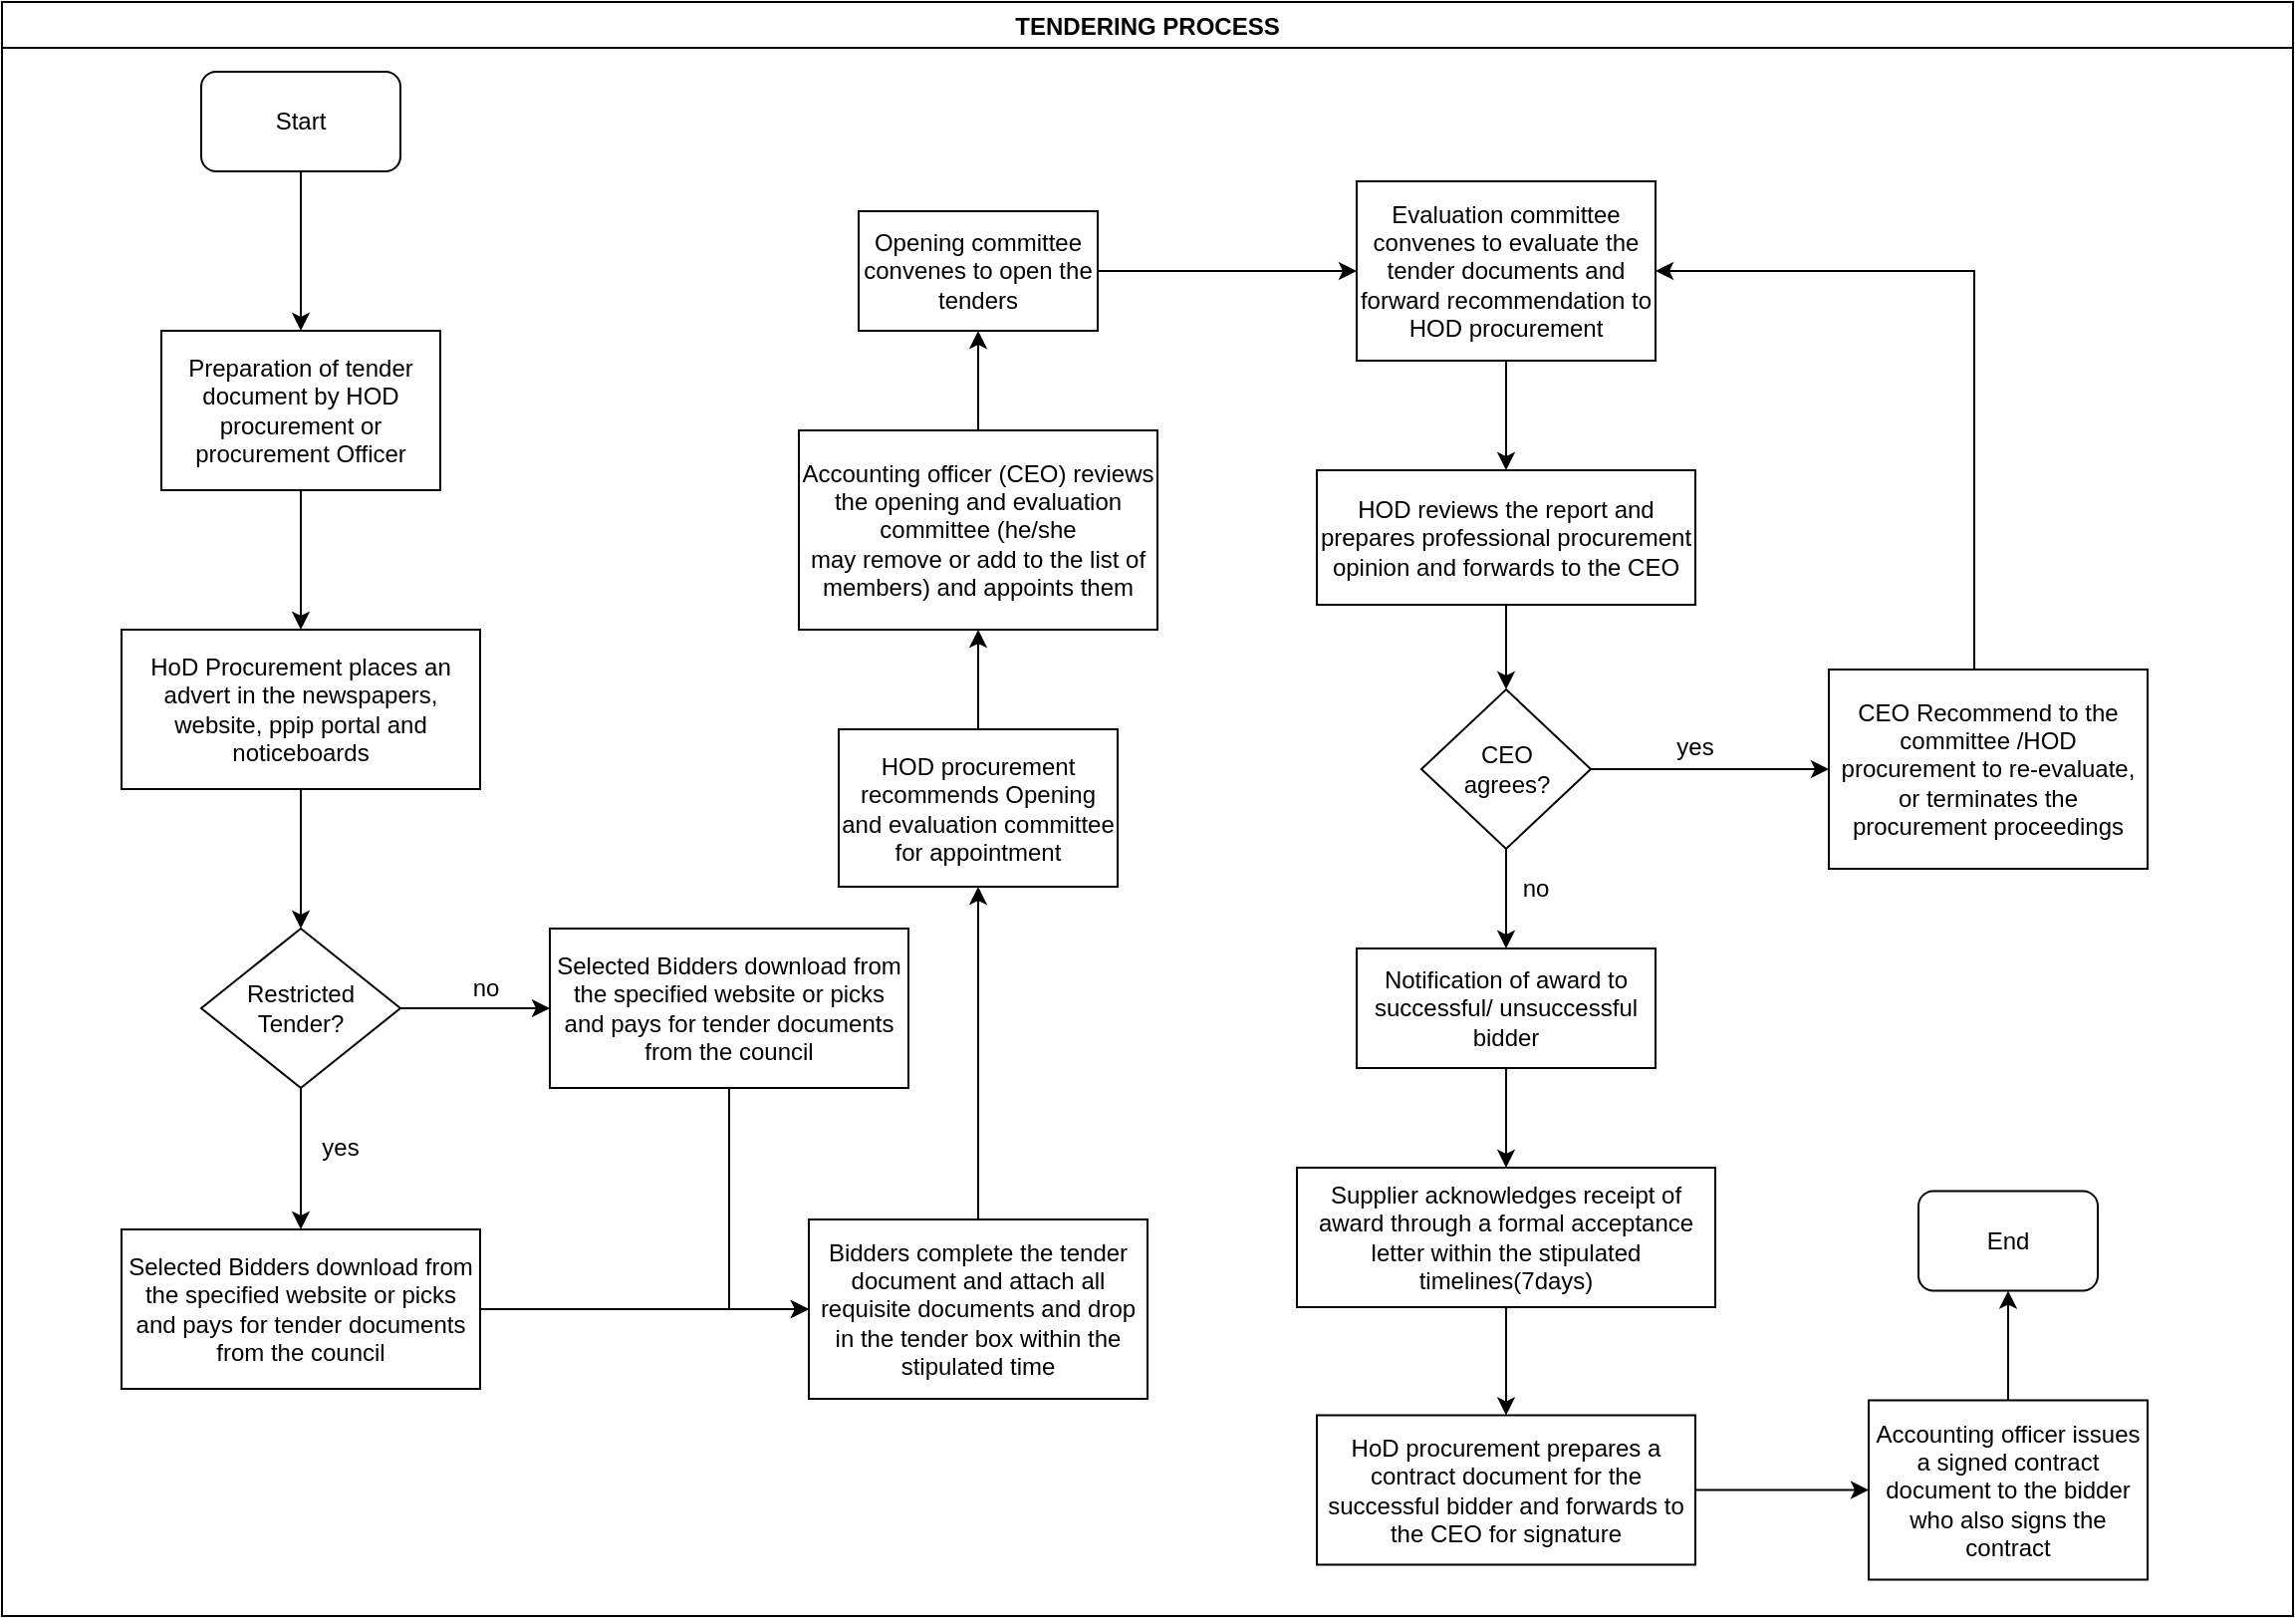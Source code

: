 <mxfile version="14.0.0" type="github">
  <diagram id="p7EpNIWao3hXpbfT4_oQ" name="Page-1">
    <mxGraphModel dx="1038" dy="547" grid="1" gridSize="10" guides="1" tooltips="1" connect="1" arrows="1" fold="1" page="1" pageScale="1" pageWidth="1169" pageHeight="827" math="0" shadow="0">
      <root>
        <mxCell id="0" />
        <mxCell id="1" parent="0" />
        <mxCell id="5i2XxdddxOiisHzQCfqY-1" value="TENDERING PROCESS" style="swimlane;" vertex="1" parent="1">
          <mxGeometry x="10" y="10" width="1150" height="810" as="geometry" />
        </mxCell>
        <mxCell id="5i2XxdddxOiisHzQCfqY-2" value="Start" style="rounded=1;whiteSpace=wrap;html=1;" vertex="1" parent="5i2XxdddxOiisHzQCfqY-1">
          <mxGeometry x="100" y="35" width="100" height="50" as="geometry" />
        </mxCell>
        <mxCell id="5i2XxdddxOiisHzQCfqY-3" value="Preparation of tender document by HOD procurement or procurement Officer" style="rounded=0;whiteSpace=wrap;html=1;" vertex="1" parent="5i2XxdddxOiisHzQCfqY-1">
          <mxGeometry x="80" y="165" width="140" height="80" as="geometry" />
        </mxCell>
        <mxCell id="5i2XxdddxOiisHzQCfqY-4" value="" style="edgeStyle=orthogonalEdgeStyle;rounded=0;orthogonalLoop=1;jettySize=auto;html=1;entryX=0.5;entryY=0;entryDx=0;entryDy=0;" edge="1" parent="5i2XxdddxOiisHzQCfqY-1" source="5i2XxdddxOiisHzQCfqY-2" target="5i2XxdddxOiisHzQCfqY-3">
          <mxGeometry relative="1" as="geometry">
            <mxPoint x="150" y="160" as="targetPoint" />
          </mxGeometry>
        </mxCell>
        <mxCell id="5i2XxdddxOiisHzQCfqY-5" value="Restricted Tender?" style="rhombus;whiteSpace=wrap;html=1;" vertex="1" parent="5i2XxdddxOiisHzQCfqY-1">
          <mxGeometry x="100" y="465" width="100" height="80" as="geometry" />
        </mxCell>
        <mxCell id="5i2XxdddxOiisHzQCfqY-6" value="Selected Bidders download from the specified website or picks and pays for tender documents from the council" style="whiteSpace=wrap;html=1;rounded=0;" vertex="1" parent="5i2XxdddxOiisHzQCfqY-1">
          <mxGeometry x="60" y="616" width="180" height="80" as="geometry" />
        </mxCell>
        <mxCell id="5i2XxdddxOiisHzQCfqY-7" value="" style="edgeStyle=orthogonalEdgeStyle;rounded=0;orthogonalLoop=1;jettySize=auto;html=1;entryX=0.5;entryY=0;entryDx=0;entryDy=0;" edge="1" parent="5i2XxdddxOiisHzQCfqY-1" source="5i2XxdddxOiisHzQCfqY-5" target="5i2XxdddxOiisHzQCfqY-6">
          <mxGeometry relative="1" as="geometry">
            <mxPoint x="150" y="635" as="targetPoint" />
          </mxGeometry>
        </mxCell>
        <mxCell id="5i2XxdddxOiisHzQCfqY-8" value="yes" style="text;html=1;strokeColor=none;fillColor=none;align=center;verticalAlign=middle;whiteSpace=wrap;rounded=0;" vertex="1" parent="5i2XxdddxOiisHzQCfqY-1">
          <mxGeometry x="150" y="565" width="40" height="20" as="geometry" />
        </mxCell>
        <mxCell id="5i2XxdddxOiisHzQCfqY-9" value="Selected Bidders download from the specified website or picks and pays for tender documents from the council" style="whiteSpace=wrap;html=1;rounded=0;" vertex="1" parent="5i2XxdddxOiisHzQCfqY-1">
          <mxGeometry x="275" y="465" width="180" height="80" as="geometry" />
        </mxCell>
        <mxCell id="5i2XxdddxOiisHzQCfqY-10" value="" style="edgeStyle=orthogonalEdgeStyle;rounded=0;orthogonalLoop=1;jettySize=auto;html=1;entryX=0;entryY=0.5;entryDx=0;entryDy=0;" edge="1" parent="5i2XxdddxOiisHzQCfqY-1" source="5i2XxdddxOiisHzQCfqY-5" target="5i2XxdddxOiisHzQCfqY-9">
          <mxGeometry relative="1" as="geometry">
            <mxPoint x="270" y="505" as="targetPoint" />
          </mxGeometry>
        </mxCell>
        <mxCell id="5i2XxdddxOiisHzQCfqY-11" value="Bidders complete the tender document and attach all requisite documents and drop in the tender box within the stipulated time" style="whiteSpace=wrap;html=1;rounded=0;" vertex="1" parent="5i2XxdddxOiisHzQCfqY-1">
          <mxGeometry x="405" y="611" width="170" height="90" as="geometry" />
        </mxCell>
        <mxCell id="5i2XxdddxOiisHzQCfqY-12" value="" style="edgeStyle=orthogonalEdgeStyle;rounded=0;orthogonalLoop=1;jettySize=auto;html=1;" edge="1" parent="5i2XxdddxOiisHzQCfqY-1" source="5i2XxdddxOiisHzQCfqY-6" target="5i2XxdddxOiisHzQCfqY-11">
          <mxGeometry relative="1" as="geometry" />
        </mxCell>
        <mxCell id="5i2XxdddxOiisHzQCfqY-13" value="" style="edgeStyle=orthogonalEdgeStyle;rounded=0;orthogonalLoop=1;jettySize=auto;html=1;exitX=0.5;exitY=1;exitDx=0;exitDy=0;entryX=0;entryY=0.5;entryDx=0;entryDy=0;" edge="1" parent="5i2XxdddxOiisHzQCfqY-1" source="5i2XxdddxOiisHzQCfqY-9" target="5i2XxdddxOiisHzQCfqY-11">
          <mxGeometry relative="1" as="geometry" />
        </mxCell>
        <mxCell id="5i2XxdddxOiisHzQCfqY-14" value="HOD procurement recommends Opening and evaluation committee for appointment" style="whiteSpace=wrap;html=1;rounded=0;" vertex="1" parent="5i2XxdddxOiisHzQCfqY-1">
          <mxGeometry x="420" y="365" width="140" height="79" as="geometry" />
        </mxCell>
        <mxCell id="5i2XxdddxOiisHzQCfqY-15" value="" style="edgeStyle=orthogonalEdgeStyle;rounded=0;orthogonalLoop=1;jettySize=auto;html=1;" edge="1" parent="5i2XxdddxOiisHzQCfqY-1" source="5i2XxdddxOiisHzQCfqY-11" target="5i2XxdddxOiisHzQCfqY-14">
          <mxGeometry relative="1" as="geometry" />
        </mxCell>
        <mxCell id="5i2XxdddxOiisHzQCfqY-16" value="Opening committee convenes to open the tenders" style="whiteSpace=wrap;html=1;rounded=0;" vertex="1" parent="5i2XxdddxOiisHzQCfqY-1">
          <mxGeometry x="430" y="105" width="120" height="60" as="geometry" />
        </mxCell>
        <mxCell id="5i2XxdddxOiisHzQCfqY-17" value="Evaluation committee convenes to evaluate the tender documents and forward recommendation to HOD procurement" style="whiteSpace=wrap;html=1;rounded=0;" vertex="1" parent="5i2XxdddxOiisHzQCfqY-1">
          <mxGeometry x="680" y="90" width="150" height="90" as="geometry" />
        </mxCell>
        <mxCell id="5i2XxdddxOiisHzQCfqY-18" value="" style="edgeStyle=orthogonalEdgeStyle;rounded=0;orthogonalLoop=1;jettySize=auto;html=1;" edge="1" parent="5i2XxdddxOiisHzQCfqY-1" source="5i2XxdddxOiisHzQCfqY-16" target="5i2XxdddxOiisHzQCfqY-17">
          <mxGeometry relative="1" as="geometry" />
        </mxCell>
        <mxCell id="5i2XxdddxOiisHzQCfqY-19" value="HOD reviews the report and prepares professional procurement opinion and forwards to the CEO" style="whiteSpace=wrap;html=1;rounded=0;" vertex="1" parent="5i2XxdddxOiisHzQCfqY-1">
          <mxGeometry x="660" y="235" width="190" height="67.5" as="geometry" />
        </mxCell>
        <mxCell id="5i2XxdddxOiisHzQCfqY-20" value="" style="edgeStyle=orthogonalEdgeStyle;rounded=0;orthogonalLoop=1;jettySize=auto;html=1;entryX=0.5;entryY=0;entryDx=0;entryDy=0;" edge="1" parent="5i2XxdddxOiisHzQCfqY-1" source="5i2XxdddxOiisHzQCfqY-17" target="5i2XxdddxOiisHzQCfqY-19">
          <mxGeometry relative="1" as="geometry">
            <mxPoint x="755" y="275" as="targetPoint" />
          </mxGeometry>
        </mxCell>
        <mxCell id="5i2XxdddxOiisHzQCfqY-21" value="&lt;div&gt;CEO &lt;br&gt;&lt;/div&gt;&lt;div&gt;agrees?&lt;/div&gt;" style="rhombus;whiteSpace=wrap;html=1;rounded=0;" vertex="1" parent="5i2XxdddxOiisHzQCfqY-1">
          <mxGeometry x="712.5" y="345" width="85" height="80" as="geometry" />
        </mxCell>
        <mxCell id="5i2XxdddxOiisHzQCfqY-22" value="" style="edgeStyle=orthogonalEdgeStyle;rounded=0;orthogonalLoop=1;jettySize=auto;html=1;" edge="1" parent="5i2XxdddxOiisHzQCfqY-1" source="5i2XxdddxOiisHzQCfqY-19" target="5i2XxdddxOiisHzQCfqY-21">
          <mxGeometry relative="1" as="geometry" />
        </mxCell>
        <mxCell id="5i2XxdddxOiisHzQCfqY-23" value="" style="edgeStyle=orthogonalEdgeStyle;rounded=0;orthogonalLoop=1;jettySize=auto;html=1;entryX=0.5;entryY=0;entryDx=0;entryDy=0;" edge="1" parent="5i2XxdddxOiisHzQCfqY-1" source="5i2XxdddxOiisHzQCfqY-21" target="5i2XxdddxOiisHzQCfqY-24">
          <mxGeometry relative="1" as="geometry">
            <mxPoint x="755" y="495" as="targetPoint" />
          </mxGeometry>
        </mxCell>
        <mxCell id="5i2XxdddxOiisHzQCfqY-24" value="Notification of award to successful/ unsuccessful bidder" style="whiteSpace=wrap;html=1;rounded=0;" vertex="1" parent="5i2XxdddxOiisHzQCfqY-1">
          <mxGeometry x="680" y="475" width="150" height="60" as="geometry" />
        </mxCell>
        <mxCell id="5i2XxdddxOiisHzQCfqY-25" value="Supplier acknowledges receipt of award through a formal acceptance letter within the stipulated timelines(7days)" style="whiteSpace=wrap;html=1;rounded=0;" vertex="1" parent="5i2XxdddxOiisHzQCfqY-1">
          <mxGeometry x="650" y="585" width="210" height="70" as="geometry" />
        </mxCell>
        <mxCell id="5i2XxdddxOiisHzQCfqY-26" value="" style="edgeStyle=orthogonalEdgeStyle;rounded=0;orthogonalLoop=1;jettySize=auto;html=1;" edge="1" parent="5i2XxdddxOiisHzQCfqY-1" source="5i2XxdddxOiisHzQCfqY-24" target="5i2XxdddxOiisHzQCfqY-25">
          <mxGeometry relative="1" as="geometry" />
        </mxCell>
        <mxCell id="5i2XxdddxOiisHzQCfqY-27" value="HoD procurement prepares a contract document for the successful bidder and forwards to the CEO for signature" style="whiteSpace=wrap;html=1;rounded=0;" vertex="1" parent="5i2XxdddxOiisHzQCfqY-1">
          <mxGeometry x="660" y="709.25" width="190" height="75" as="geometry" />
        </mxCell>
        <mxCell id="5i2XxdddxOiisHzQCfqY-28" value="" style="edgeStyle=orthogonalEdgeStyle;rounded=0;orthogonalLoop=1;jettySize=auto;html=1;exitX=0.5;exitY=1;exitDx=0;exitDy=0;" edge="1" parent="5i2XxdddxOiisHzQCfqY-1" source="5i2XxdddxOiisHzQCfqY-25" target="5i2XxdddxOiisHzQCfqY-27">
          <mxGeometry relative="1" as="geometry">
            <mxPoint x="754.5" y="646.75" as="sourcePoint" />
          </mxGeometry>
        </mxCell>
        <mxCell id="5i2XxdddxOiisHzQCfqY-29" value="Accounting officer issues a signed contract document to the bidder who also signs the contract" style="whiteSpace=wrap;html=1;rounded=0;" vertex="1" parent="5i2XxdddxOiisHzQCfqY-1">
          <mxGeometry x="937" y="701.75" width="140" height="90" as="geometry" />
        </mxCell>
        <mxCell id="5i2XxdddxOiisHzQCfqY-30" value="" style="edgeStyle=orthogonalEdgeStyle;rounded=0;orthogonalLoop=1;jettySize=auto;html=1;" edge="1" parent="5i2XxdddxOiisHzQCfqY-1" source="5i2XxdddxOiisHzQCfqY-27" target="5i2XxdddxOiisHzQCfqY-29">
          <mxGeometry relative="1" as="geometry" />
        </mxCell>
        <mxCell id="5i2XxdddxOiisHzQCfqY-31" value="CEO Recommend to the committee /HOD procurement to re-evaluate, or terminates the procurement proceedings" style="whiteSpace=wrap;html=1;rounded=0;" vertex="1" parent="5i2XxdddxOiisHzQCfqY-1">
          <mxGeometry x="917" y="335" width="160" height="100" as="geometry" />
        </mxCell>
        <mxCell id="5i2XxdddxOiisHzQCfqY-32" value="" style="edgeStyle=orthogonalEdgeStyle;rounded=0;orthogonalLoop=1;jettySize=auto;html=1;entryX=0;entryY=0.5;entryDx=0;entryDy=0;" edge="1" parent="5i2XxdddxOiisHzQCfqY-1" source="5i2XxdddxOiisHzQCfqY-21" target="5i2XxdddxOiisHzQCfqY-31">
          <mxGeometry relative="1" as="geometry">
            <mxPoint x="860" y="404" as="targetPoint" />
          </mxGeometry>
        </mxCell>
        <mxCell id="5i2XxdddxOiisHzQCfqY-33" value="" style="edgeStyle=orthogonalEdgeStyle;rounded=0;orthogonalLoop=1;jettySize=auto;html=1;entryX=1;entryY=0.5;entryDx=0;entryDy=0;" edge="1" parent="5i2XxdddxOiisHzQCfqY-1" source="5i2XxdddxOiisHzQCfqY-31" target="5i2XxdddxOiisHzQCfqY-17">
          <mxGeometry relative="1" as="geometry">
            <mxPoint x="997" y="235" as="targetPoint" />
            <Array as="points">
              <mxPoint x="990" y="135" />
            </Array>
          </mxGeometry>
        </mxCell>
        <mxCell id="5i2XxdddxOiisHzQCfqY-34" value="yes" style="text;html=1;strokeColor=none;fillColor=none;align=center;verticalAlign=middle;whiteSpace=wrap;rounded=0;" vertex="1" parent="5i2XxdddxOiisHzQCfqY-1">
          <mxGeometry x="830" y="364" width="40" height="20" as="geometry" />
        </mxCell>
        <mxCell id="5i2XxdddxOiisHzQCfqY-35" value="no" style="text;html=1;strokeColor=none;fillColor=none;align=center;verticalAlign=middle;whiteSpace=wrap;rounded=0;" vertex="1" parent="5i2XxdddxOiisHzQCfqY-1">
          <mxGeometry x="750" y="435" width="40" height="20" as="geometry" />
        </mxCell>
        <mxCell id="5i2XxdddxOiisHzQCfqY-36" value="" style="edgeStyle=orthogonalEdgeStyle;rounded=0;orthogonalLoop=1;jettySize=auto;html=1;" edge="1" parent="1" source="5i2XxdddxOiisHzQCfqY-37" target="5i2XxdddxOiisHzQCfqY-5">
          <mxGeometry relative="1" as="geometry">
            <mxPoint x="160" y="475" as="targetPoint" />
          </mxGeometry>
        </mxCell>
        <mxCell id="5i2XxdddxOiisHzQCfqY-37" value="HoD Procurement places an advert in the newspapers, website, ppip portal and noticeboards" style="whiteSpace=wrap;html=1;rounded=0;" vertex="1" parent="1">
          <mxGeometry x="70" y="325" width="180" height="80" as="geometry" />
        </mxCell>
        <mxCell id="5i2XxdddxOiisHzQCfqY-38" value="" style="edgeStyle=orthogonalEdgeStyle;rounded=0;orthogonalLoop=1;jettySize=auto;html=1;" edge="1" parent="1" source="5i2XxdddxOiisHzQCfqY-3" target="5i2XxdddxOiisHzQCfqY-37">
          <mxGeometry relative="1" as="geometry" />
        </mxCell>
        <mxCell id="5i2XxdddxOiisHzQCfqY-39" value="no" style="text;html=1;strokeColor=none;fillColor=none;align=center;verticalAlign=middle;whiteSpace=wrap;rounded=0;" vertex="1" parent="1">
          <mxGeometry x="233" y="495" width="40" height="20" as="geometry" />
        </mxCell>
        <mxCell id="5i2XxdddxOiisHzQCfqY-40" value="" style="edgeStyle=orthogonalEdgeStyle;rounded=0;orthogonalLoop=1;jettySize=auto;html=1;" edge="1" parent="1" source="5i2XxdddxOiisHzQCfqY-41" target="5i2XxdddxOiisHzQCfqY-16">
          <mxGeometry relative="1" as="geometry" />
        </mxCell>
        <mxCell id="5i2XxdddxOiisHzQCfqY-41" value="Accounting officer (CEO) reviews the opening and evaluation committee (he/she &lt;br&gt;may remove or add to the list of members) and appoints them" style="whiteSpace=wrap;html=1;rounded=0;" vertex="1" parent="1">
          <mxGeometry x="410" y="225" width="180" height="100" as="geometry" />
        </mxCell>
        <mxCell id="5i2XxdddxOiisHzQCfqY-42" value="" style="edgeStyle=orthogonalEdgeStyle;rounded=0;orthogonalLoop=1;jettySize=auto;html=1;" edge="1" parent="1" source="5i2XxdddxOiisHzQCfqY-14" target="5i2XxdddxOiisHzQCfqY-41">
          <mxGeometry relative="1" as="geometry" />
        </mxCell>
        <mxCell id="5i2XxdddxOiisHzQCfqY-43" value="End" style="rounded=1;whiteSpace=wrap;html=1;" vertex="1" parent="1">
          <mxGeometry x="972" y="606.75" width="90" height="50" as="geometry" />
        </mxCell>
        <mxCell id="5i2XxdddxOiisHzQCfqY-44" value="" style="edgeStyle=orthogonalEdgeStyle;rounded=0;orthogonalLoop=1;jettySize=auto;html=1;entryX=0.5;entryY=1;entryDx=0;entryDy=0;" edge="1" parent="1" source="5i2XxdddxOiisHzQCfqY-29" target="5i2XxdddxOiisHzQCfqY-43">
          <mxGeometry relative="1" as="geometry">
            <mxPoint x="1007" y="624.25" as="targetPoint" />
          </mxGeometry>
        </mxCell>
      </root>
    </mxGraphModel>
  </diagram>
</mxfile>
